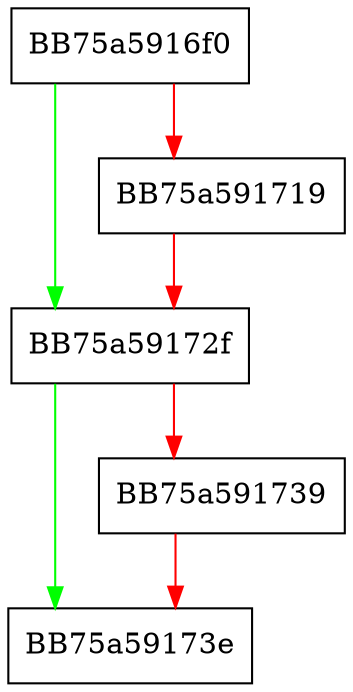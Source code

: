 digraph _Do_call {
  node [shape="box"];
  graph [splines=ortho];
  BB75a5916f0 -> BB75a59172f [color="green"];
  BB75a5916f0 -> BB75a591719 [color="red"];
  BB75a591719 -> BB75a59172f [color="red"];
  BB75a59172f -> BB75a59173e [color="green"];
  BB75a59172f -> BB75a591739 [color="red"];
  BB75a591739 -> BB75a59173e [color="red"];
}